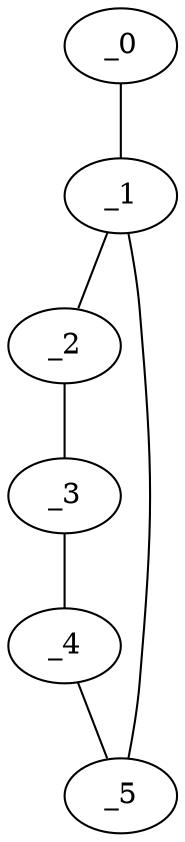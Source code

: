 graph HP1_0024 {
	_0	 [x="0.734423",
		y="2.3727"];
	_1	 [x="0.928094",
		y="0.634865"];
	_0 -- _1;
	_2	 [x="1.91701",
		y="0.421651"];
	_1 -- _2;
	_5	 [x="2.87149",
		y="1.99462"];
	_1 -- _5;
	_3	 [x="1.82461",
		y="2.47337"];
	_2 -- _3;
	_4	 [x="0.404013",
		y="2.10154"];
	_3 -- _4;
	_4 -- _5;
}

